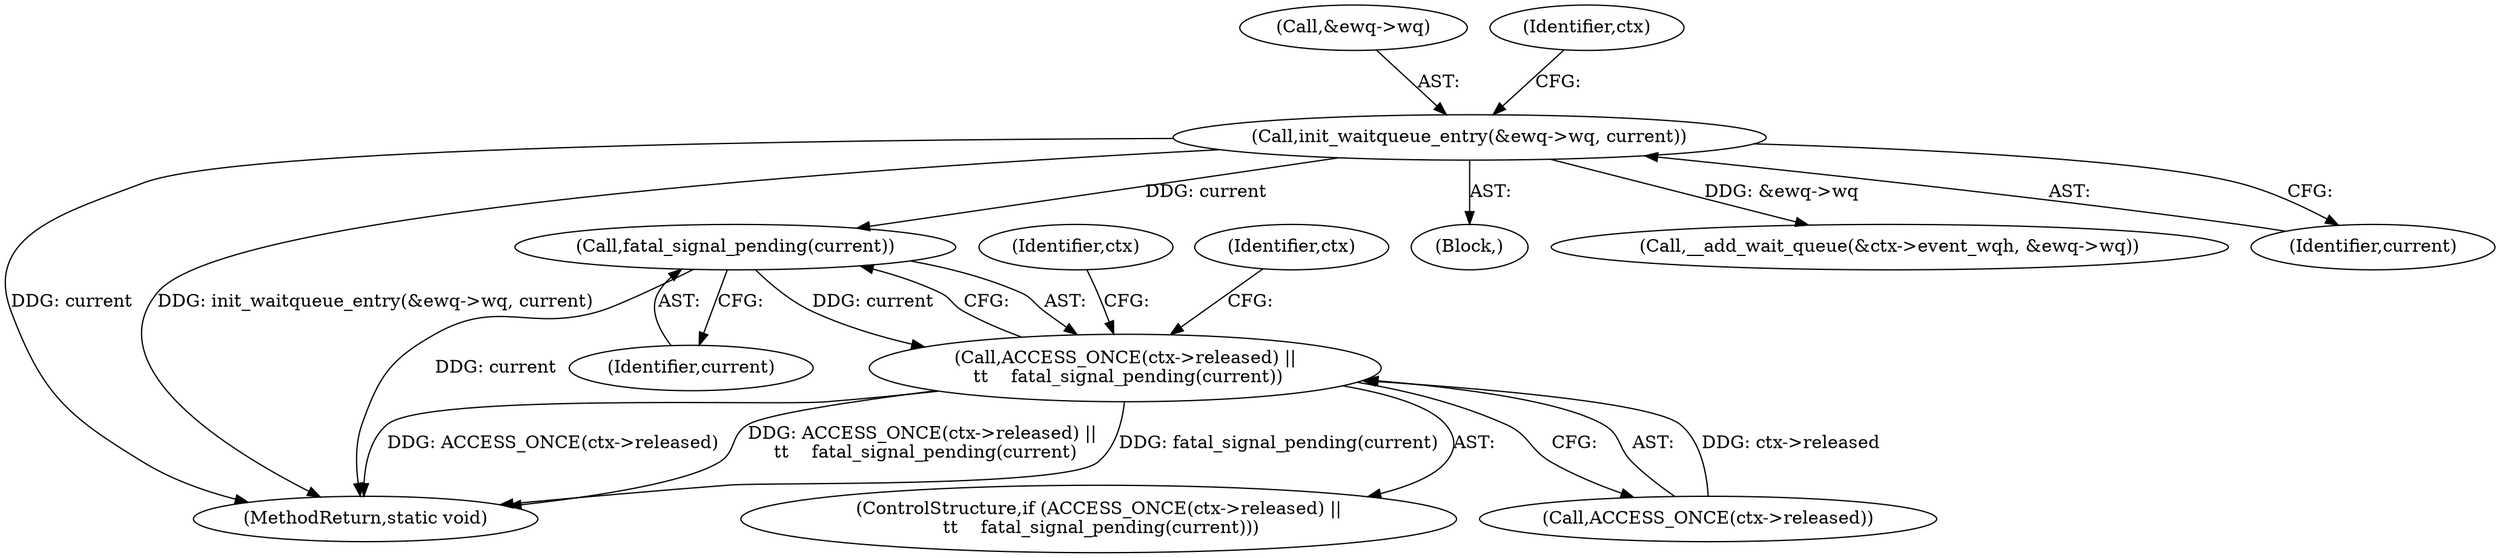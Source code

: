 digraph "0_linux_384632e67e0829deb8015ee6ad916b180049d252_0@API" {
"1000161" [label="(Call,fatal_signal_pending(current))"];
"1000120" [label="(Call,init_waitqueue_entry(&ewq->wq, current))"];
"1000156" [label="(Call,ACCESS_ONCE(ctx->released) ||\n \t\t    fatal_signal_pending(current))"];
"1000156" [label="(Call,ACCESS_ONCE(ctx->released) ||\n \t\t    fatal_signal_pending(current))"];
"1000106" [label="(Block,)"];
"1000200" [label="(Identifier,ctx)"];
"1000162" [label="(Identifier,current)"];
"1000161" [label="(Call,fatal_signal_pending(current))"];
"1000121" [label="(Call,&ewq->wq)"];
"1000155" [label="(ControlStructure,if (ACCESS_ONCE(ctx->released) ||\n \t\t    fatal_signal_pending(current)))"];
"1000133" [label="(Call,__add_wait_queue(&ctx->event_wqh, &ewq->wq))"];
"1000120" [label="(Call,init_waitqueue_entry(&ewq->wq, current))"];
"1000125" [label="(Identifier,current)"];
"1000130" [label="(Identifier,ctx)"];
"1000157" [label="(Call,ACCESS_ONCE(ctx->released))"];
"1000167" [label="(Identifier,ctx)"];
"1000229" [label="(MethodReturn,static void)"];
"1000161" -> "1000156"  [label="AST: "];
"1000161" -> "1000162"  [label="CFG: "];
"1000162" -> "1000161"  [label="AST: "];
"1000156" -> "1000161"  [label="CFG: "];
"1000161" -> "1000229"  [label="DDG: current"];
"1000161" -> "1000156"  [label="DDG: current"];
"1000120" -> "1000161"  [label="DDG: current"];
"1000120" -> "1000106"  [label="AST: "];
"1000120" -> "1000125"  [label="CFG: "];
"1000121" -> "1000120"  [label="AST: "];
"1000125" -> "1000120"  [label="AST: "];
"1000130" -> "1000120"  [label="CFG: "];
"1000120" -> "1000229"  [label="DDG: current"];
"1000120" -> "1000229"  [label="DDG: init_waitqueue_entry(&ewq->wq, current)"];
"1000120" -> "1000133"  [label="DDG: &ewq->wq"];
"1000156" -> "1000155"  [label="AST: "];
"1000156" -> "1000157"  [label="CFG: "];
"1000157" -> "1000156"  [label="AST: "];
"1000167" -> "1000156"  [label="CFG: "];
"1000200" -> "1000156"  [label="CFG: "];
"1000156" -> "1000229"  [label="DDG: ACCESS_ONCE(ctx->released)"];
"1000156" -> "1000229"  [label="DDG: ACCESS_ONCE(ctx->released) ||\n \t\t    fatal_signal_pending(current)"];
"1000156" -> "1000229"  [label="DDG: fatal_signal_pending(current)"];
"1000157" -> "1000156"  [label="DDG: ctx->released"];
}

